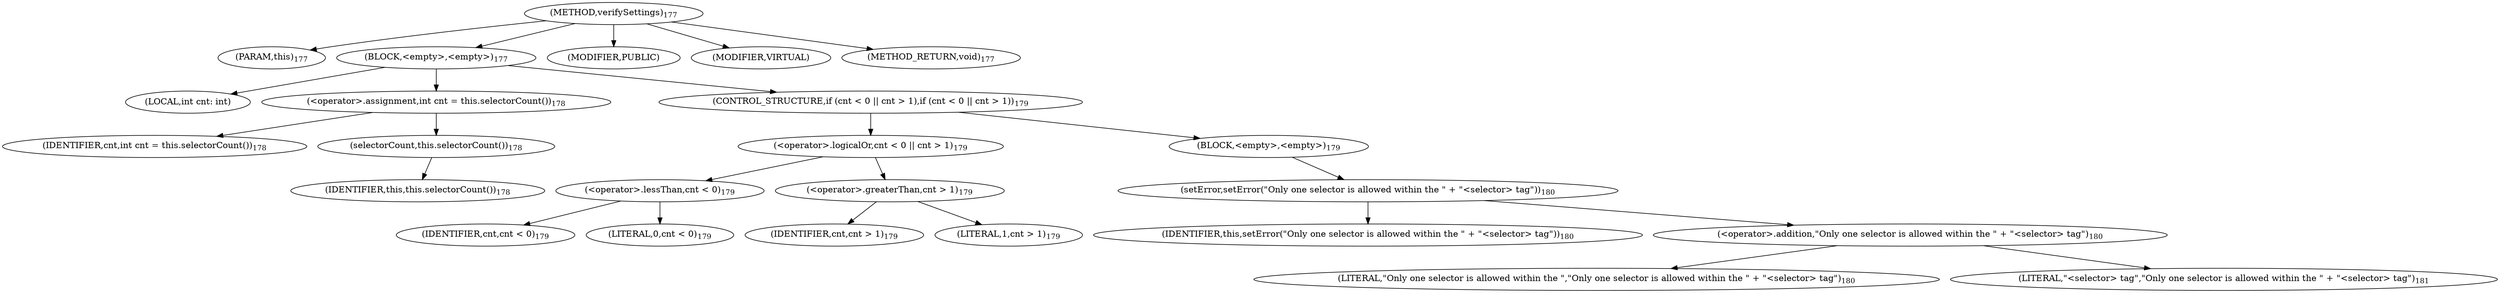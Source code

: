 digraph "verifySettings" {  
"209" [label = <(METHOD,verifySettings)<SUB>177</SUB>> ]
"26" [label = <(PARAM,this)<SUB>177</SUB>> ]
"210" [label = <(BLOCK,&lt;empty&gt;,&lt;empty&gt;)<SUB>177</SUB>> ]
"211" [label = <(LOCAL,int cnt: int)> ]
"212" [label = <(&lt;operator&gt;.assignment,int cnt = this.selectorCount())<SUB>178</SUB>> ]
"213" [label = <(IDENTIFIER,cnt,int cnt = this.selectorCount())<SUB>178</SUB>> ]
"214" [label = <(selectorCount,this.selectorCount())<SUB>178</SUB>> ]
"25" [label = <(IDENTIFIER,this,this.selectorCount())<SUB>178</SUB>> ]
"215" [label = <(CONTROL_STRUCTURE,if (cnt &lt; 0 || cnt &gt; 1),if (cnt &lt; 0 || cnt &gt; 1))<SUB>179</SUB>> ]
"216" [label = <(&lt;operator&gt;.logicalOr,cnt &lt; 0 || cnt &gt; 1)<SUB>179</SUB>> ]
"217" [label = <(&lt;operator&gt;.lessThan,cnt &lt; 0)<SUB>179</SUB>> ]
"218" [label = <(IDENTIFIER,cnt,cnt &lt; 0)<SUB>179</SUB>> ]
"219" [label = <(LITERAL,0,cnt &lt; 0)<SUB>179</SUB>> ]
"220" [label = <(&lt;operator&gt;.greaterThan,cnt &gt; 1)<SUB>179</SUB>> ]
"221" [label = <(IDENTIFIER,cnt,cnt &gt; 1)<SUB>179</SUB>> ]
"222" [label = <(LITERAL,1,cnt &gt; 1)<SUB>179</SUB>> ]
"223" [label = <(BLOCK,&lt;empty&gt;,&lt;empty&gt;)<SUB>179</SUB>> ]
"224" [label = <(setError,setError(&quot;Only one selector is allowed within the &quot; + &quot;&lt;selector&gt; tag&quot;))<SUB>180</SUB>> ]
"27" [label = <(IDENTIFIER,this,setError(&quot;Only one selector is allowed within the &quot; + &quot;&lt;selector&gt; tag&quot;))<SUB>180</SUB>> ]
"225" [label = <(&lt;operator&gt;.addition,&quot;Only one selector is allowed within the &quot; + &quot;&lt;selector&gt; tag&quot;)<SUB>180</SUB>> ]
"226" [label = <(LITERAL,&quot;Only one selector is allowed within the &quot;,&quot;Only one selector is allowed within the &quot; + &quot;&lt;selector&gt; tag&quot;)<SUB>180</SUB>> ]
"227" [label = <(LITERAL,&quot;&lt;selector&gt; tag&quot;,&quot;Only one selector is allowed within the &quot; + &quot;&lt;selector&gt; tag&quot;)<SUB>181</SUB>> ]
"228" [label = <(MODIFIER,PUBLIC)> ]
"229" [label = <(MODIFIER,VIRTUAL)> ]
"230" [label = <(METHOD_RETURN,void)<SUB>177</SUB>> ]
  "209" -> "26" 
  "209" -> "210" 
  "209" -> "228" 
  "209" -> "229" 
  "209" -> "230" 
  "210" -> "211" 
  "210" -> "212" 
  "210" -> "215" 
  "212" -> "213" 
  "212" -> "214" 
  "214" -> "25" 
  "215" -> "216" 
  "215" -> "223" 
  "216" -> "217" 
  "216" -> "220" 
  "217" -> "218" 
  "217" -> "219" 
  "220" -> "221" 
  "220" -> "222" 
  "223" -> "224" 
  "224" -> "27" 
  "224" -> "225" 
  "225" -> "226" 
  "225" -> "227" 
}
